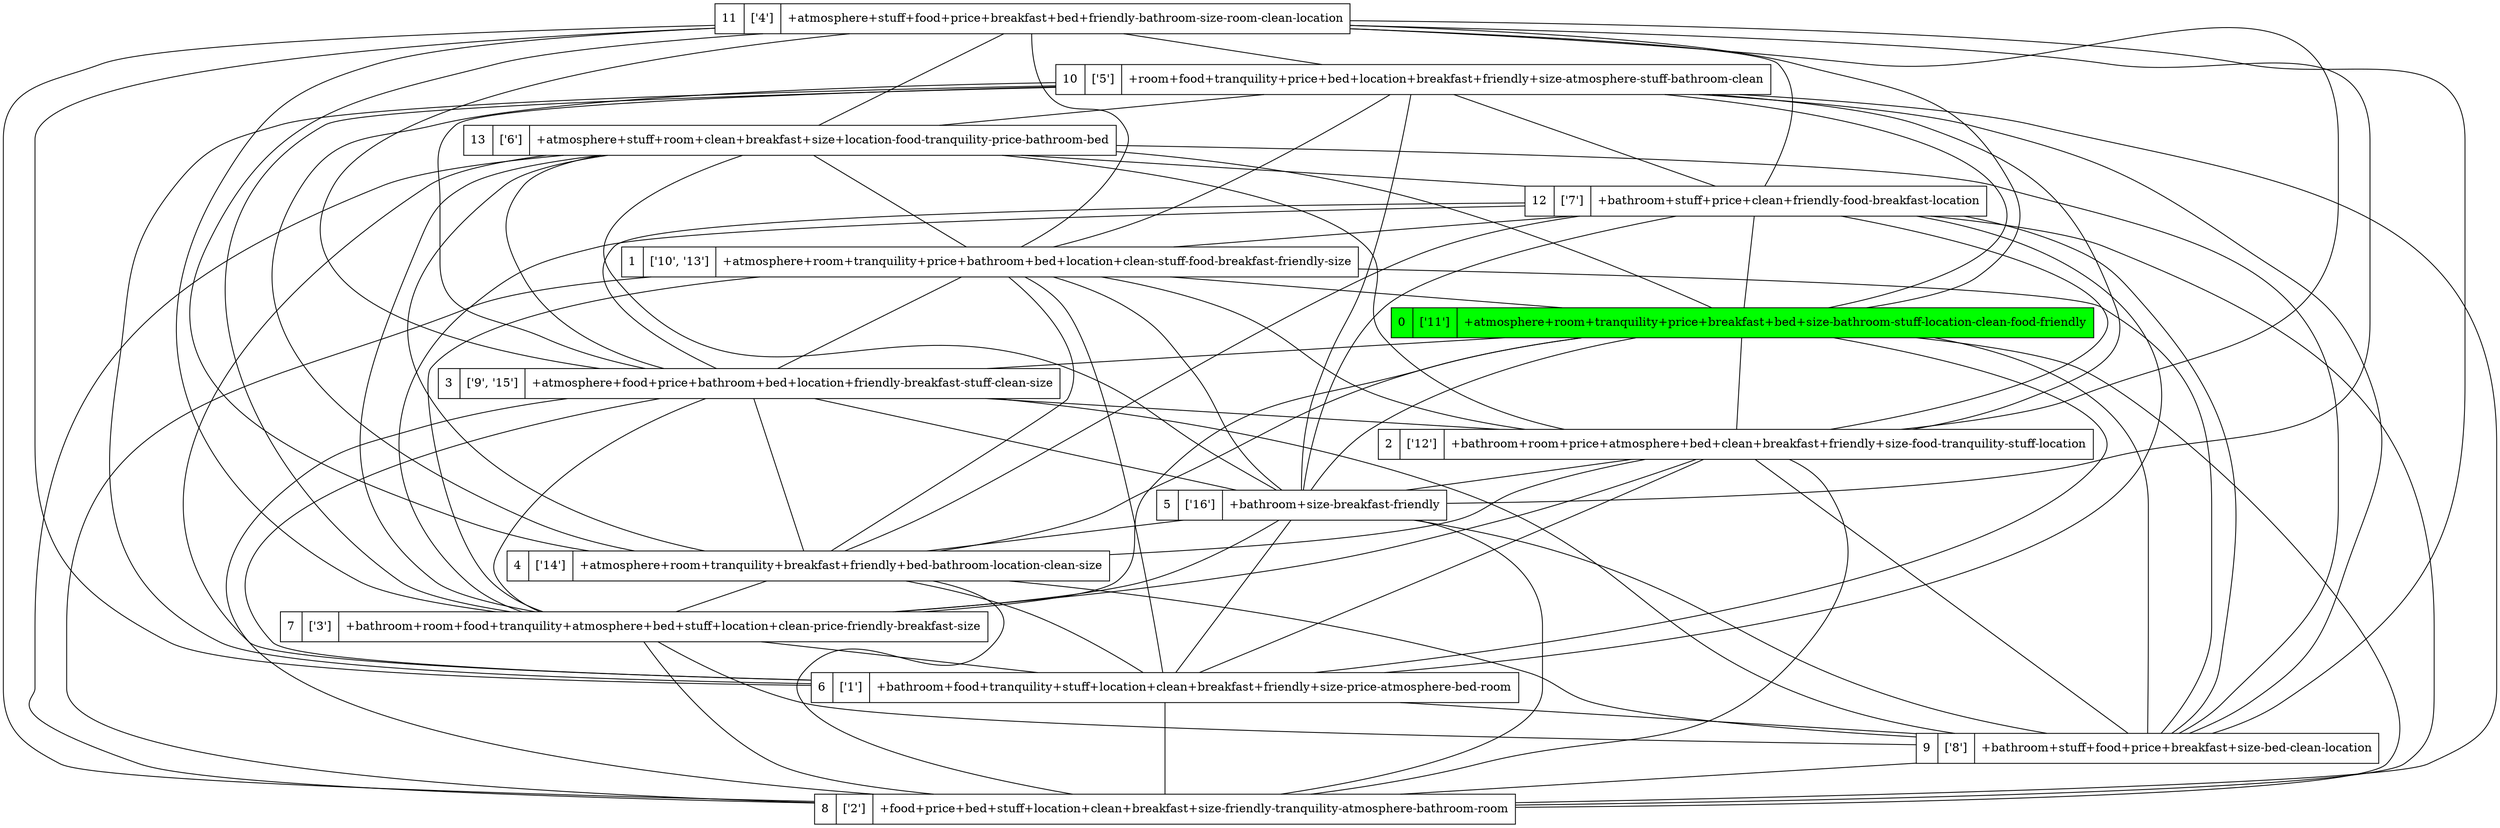 strict digraph G {
11 [shape=record, label="11 | ['4'] | +atmosphere+stuff+food+price+breakfast+bed+friendly-bathroom-size-room-clean-location"];
10 [shape=record, label="10 | ['5'] | +room+food+tranquility+price+bed+location+breakfast+friendly+size-atmosphere-stuff-bathroom-clean"];
13 [shape=record, label="13 | ['6'] | +atmosphere+stuff+room+clean+breakfast+size+location-food-tranquility-price-bathroom-bed"];
12 [shape=record, label="12 | ['7'] | +bathroom+stuff+price+clean+friendly-food-breakfast-location"];
1 [shape=record, label="1 | ['10', '13'] | +atmosphere+room+tranquility+price+bathroom+bed+location+clean-stuff-food-breakfast-friendly-size"];
0 [shape=record, label="0 | ['11'] | +atmosphere+room+tranquility+price+breakfast+bed+size-bathroom-stuff-location-clean-food-friendly", style=filled, fillcolor=green];
3 [shape=record, label="3 | ['9', '15'] | +atmosphere+food+price+bathroom+bed+location+friendly-breakfast-stuff-clean-size"];
2 [shape=record, label="2 | ['12'] | +bathroom+room+price+atmosphere+bed+clean+breakfast+friendly+size-food-tranquility-stuff-location"];
5 [shape=record, label="5 | ['16'] | +bathroom+size-breakfast-friendly"];
4 [shape=record, label="4 | ['14'] | +atmosphere+room+tranquility+breakfast+friendly+bed-bathroom-location-clean-size"];
7 [shape=record, label="7 | ['3'] | +bathroom+room+food+tranquility+atmosphere+bed+stuff+location+clean-price-friendly-breakfast-size"];
6 [shape=record, label="6 | ['1'] | +bathroom+food+tranquility+stuff+location+clean+breakfast+friendly+size-price-atmosphere-bed-room"];
9 [shape=record, label="9 | ['8'] | +bathroom+stuff+food+price+breakfast+size-bed-clean-location"];
8 [shape=record, label="8 | ['2'] | +food+price+bed+stuff+location+clean+breakfast+size-friendly-tranquility-atmosphere-bathroom-room"];
11 -> 10  [dir=none];
11 -> 13  [dir=none];
11 -> 12  [dir=none];
11 -> 1  [dir=none];
11 -> 0  [dir=none];
11 -> 3  [dir=none];
11 -> 2  [dir=none];
11 -> 5  [dir=none];
11 -> 4  [dir=none];
11 -> 7  [dir=none];
11 -> 6  [dir=none];
11 -> 9  [dir=none];
11 -> 8  [dir=none];
10 -> 13  [dir=none];
10 -> 12  [dir=none];
10 -> 1  [dir=none];
10 -> 0  [dir=none];
10 -> 3  [dir=none];
10 -> 2  [dir=none];
10 -> 5  [dir=none];
10 -> 4  [dir=none];
10 -> 7  [dir=none];
10 -> 6  [dir=none];
10 -> 9  [dir=none];
10 -> 8  [dir=none];
13 -> 12  [dir=none];
13 -> 1  [dir=none];
13 -> 0  [dir=none];
13 -> 3  [dir=none];
13 -> 2  [dir=none];
13 -> 5  [dir=none];
13 -> 4  [dir=none];
13 -> 7  [dir=none];
13 -> 6  [dir=none];
13 -> 9  [dir=none];
13 -> 8  [dir=none];
12 -> 1  [dir=none];
12 -> 0  [dir=none];
12 -> 3  [dir=none];
12 -> 2  [dir=none];
12 -> 5  [dir=none];
12 -> 4  [dir=none];
12 -> 7  [dir=none];
12 -> 6  [dir=none];
12 -> 9  [dir=none];
12 -> 8  [dir=none];
1 -> 0  [dir=none];
1 -> 3  [dir=none];
1 -> 2  [dir=none];
1 -> 5  [dir=none];
1 -> 4  [dir=none];
1 -> 7  [dir=none];
1 -> 6  [dir=none];
1 -> 9  [dir=none];
1 -> 8  [dir=none];
0 -> 3  [dir=none];
0 -> 2  [dir=none];
0 -> 5  [dir=none];
0 -> 4  [dir=none];
0 -> 7  [dir=none];
0 -> 6  [dir=none];
0 -> 9  [dir=none];
0 -> 8  [dir=none];
3 -> 2  [dir=none];
3 -> 5  [dir=none];
3 -> 4  [dir=none];
3 -> 7  [dir=none];
3 -> 6  [dir=none];
3 -> 9  [dir=none];
3 -> 8  [dir=none];
2 -> 5  [dir=none];
2 -> 4  [dir=none];
2 -> 7  [dir=none];
2 -> 6  [dir=none];
2 -> 9  [dir=none];
2 -> 8  [dir=none];
5 -> 9  [dir=none];
5 -> 8  [dir=none];
5 -> 4  [dir=none];
5 -> 7  [dir=none];
5 -> 6  [dir=none];
4 -> 9  [dir=none];
4 -> 8  [dir=none];
4 -> 7  [dir=none];
4 -> 6  [dir=none];
7 -> 9  [dir=none];
7 -> 8  [dir=none];
7 -> 6  [dir=none];
6 -> 9  [dir=none];
6 -> 8  [dir=none];
9 -> 8  [dir=none];
}
